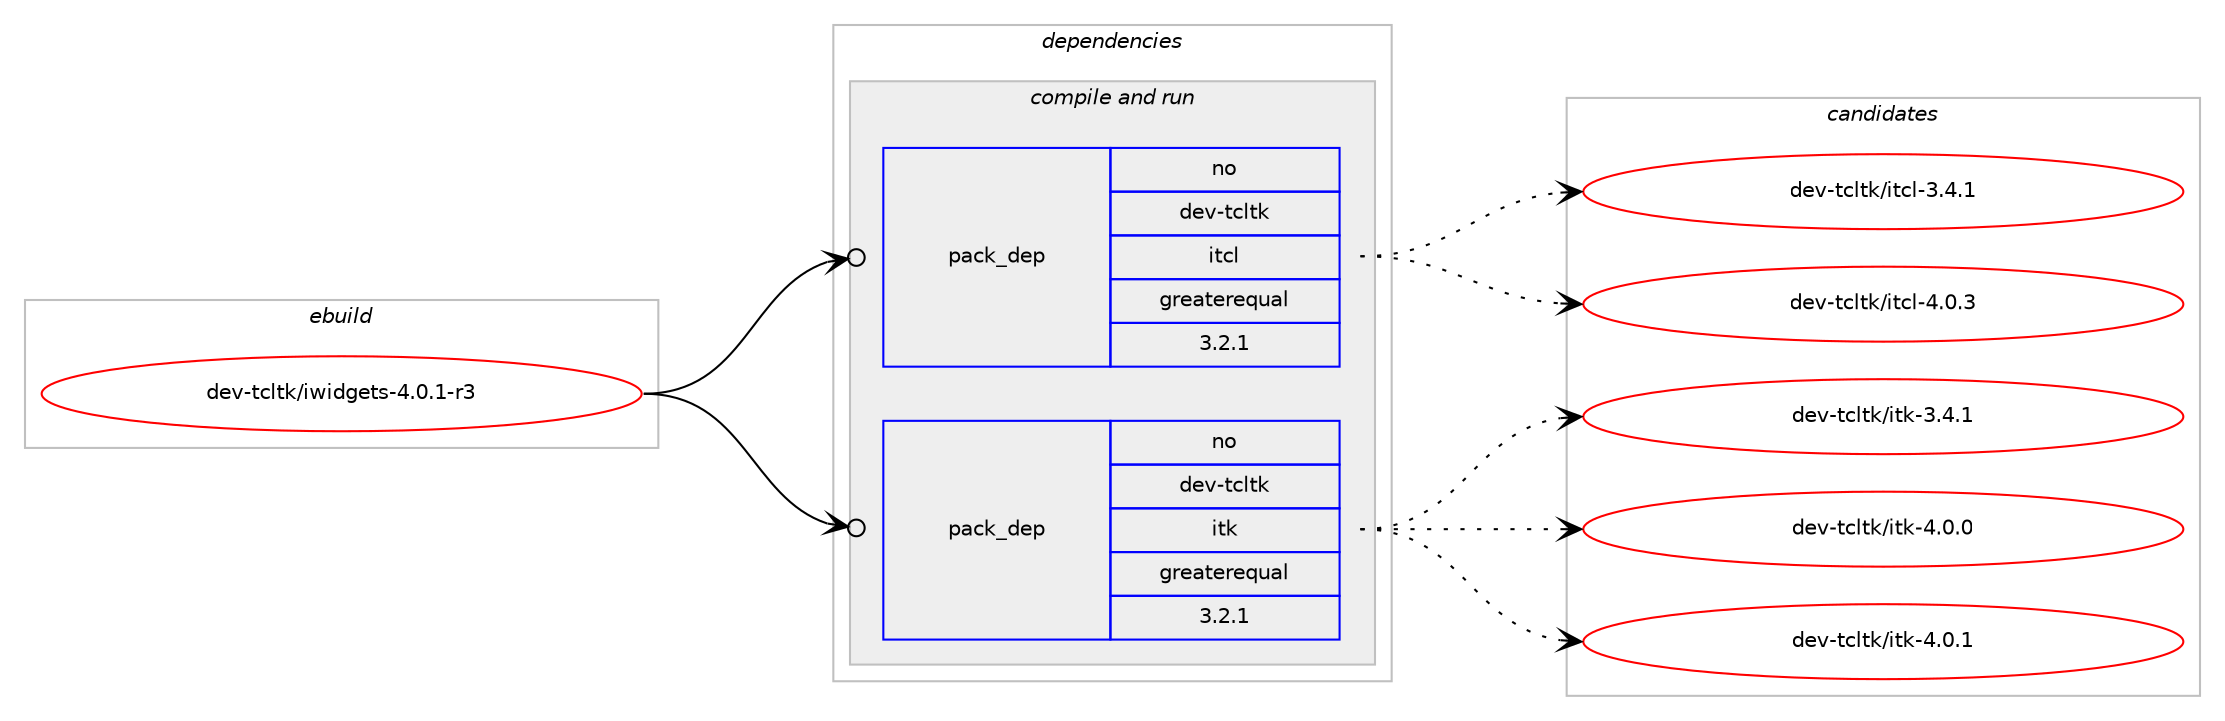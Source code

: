 digraph prolog {

# *************
# Graph options
# *************

newrank=true;
concentrate=true;
compound=true;
graph [rankdir=LR,fontname=Helvetica,fontsize=10,ranksep=1.5];#, ranksep=2.5, nodesep=0.2];
edge  [arrowhead=vee];
node  [fontname=Helvetica,fontsize=10];

# **********
# The ebuild
# **********

subgraph cluster_leftcol {
color=gray;
rank=same;
label=<<i>ebuild</i>>;
id [label="dev-tcltk/iwidgets-4.0.1-r3", color=red, width=4, href="../dev-tcltk/iwidgets-4.0.1-r3.svg"];
}

# ****************
# The dependencies
# ****************

subgraph cluster_midcol {
color=gray;
label=<<i>dependencies</i>>;
subgraph cluster_compile {
fillcolor="#eeeeee";
style=filled;
label=<<i>compile</i>>;
}
subgraph cluster_compileandrun {
fillcolor="#eeeeee";
style=filled;
label=<<i>compile and run</i>>;
subgraph pack4761 {
dependency7350 [label=<<TABLE BORDER="0" CELLBORDER="1" CELLSPACING="0" CELLPADDING="4" WIDTH="220"><TR><TD ROWSPAN="6" CELLPADDING="30">pack_dep</TD></TR><TR><TD WIDTH="110">no</TD></TR><TR><TD>dev-tcltk</TD></TR><TR><TD>itcl</TD></TR><TR><TD>greaterequal</TD></TR><TR><TD>3.2.1</TD></TR></TABLE>>, shape=none, color=blue];
}
id:e -> dependency7350:w [weight=20,style="solid",arrowhead="odotvee"];
subgraph pack4762 {
dependency7351 [label=<<TABLE BORDER="0" CELLBORDER="1" CELLSPACING="0" CELLPADDING="4" WIDTH="220"><TR><TD ROWSPAN="6" CELLPADDING="30">pack_dep</TD></TR><TR><TD WIDTH="110">no</TD></TR><TR><TD>dev-tcltk</TD></TR><TR><TD>itk</TD></TR><TR><TD>greaterequal</TD></TR><TR><TD>3.2.1</TD></TR></TABLE>>, shape=none, color=blue];
}
id:e -> dependency7351:w [weight=20,style="solid",arrowhead="odotvee"];
}
subgraph cluster_run {
fillcolor="#eeeeee";
style=filled;
label=<<i>run</i>>;
}
}

# **************
# The candidates
# **************

subgraph cluster_choices {
rank=same;
color=gray;
label=<<i>candidates</i>>;

subgraph choice4761 {
color=black;
nodesep=1;
choice10010111845116991081161074710511699108455146524649 [label="dev-tcltk/itcl-3.4.1", color=red, width=4,href="../dev-tcltk/itcl-3.4.1.svg"];
choice10010111845116991081161074710511699108455246484651 [label="dev-tcltk/itcl-4.0.3", color=red, width=4,href="../dev-tcltk/itcl-4.0.3.svg"];
dependency7350:e -> choice10010111845116991081161074710511699108455146524649:w [style=dotted,weight="100"];
dependency7350:e -> choice10010111845116991081161074710511699108455246484651:w [style=dotted,weight="100"];
}
subgraph choice4762 {
color=black;
nodesep=1;
choice100101118451169910811610747105116107455146524649 [label="dev-tcltk/itk-3.4.1", color=red, width=4,href="../dev-tcltk/itk-3.4.1.svg"];
choice100101118451169910811610747105116107455246484648 [label="dev-tcltk/itk-4.0.0", color=red, width=4,href="../dev-tcltk/itk-4.0.0.svg"];
choice100101118451169910811610747105116107455246484649 [label="dev-tcltk/itk-4.0.1", color=red, width=4,href="../dev-tcltk/itk-4.0.1.svg"];
dependency7351:e -> choice100101118451169910811610747105116107455146524649:w [style=dotted,weight="100"];
dependency7351:e -> choice100101118451169910811610747105116107455246484648:w [style=dotted,weight="100"];
dependency7351:e -> choice100101118451169910811610747105116107455246484649:w [style=dotted,weight="100"];
}
}

}
